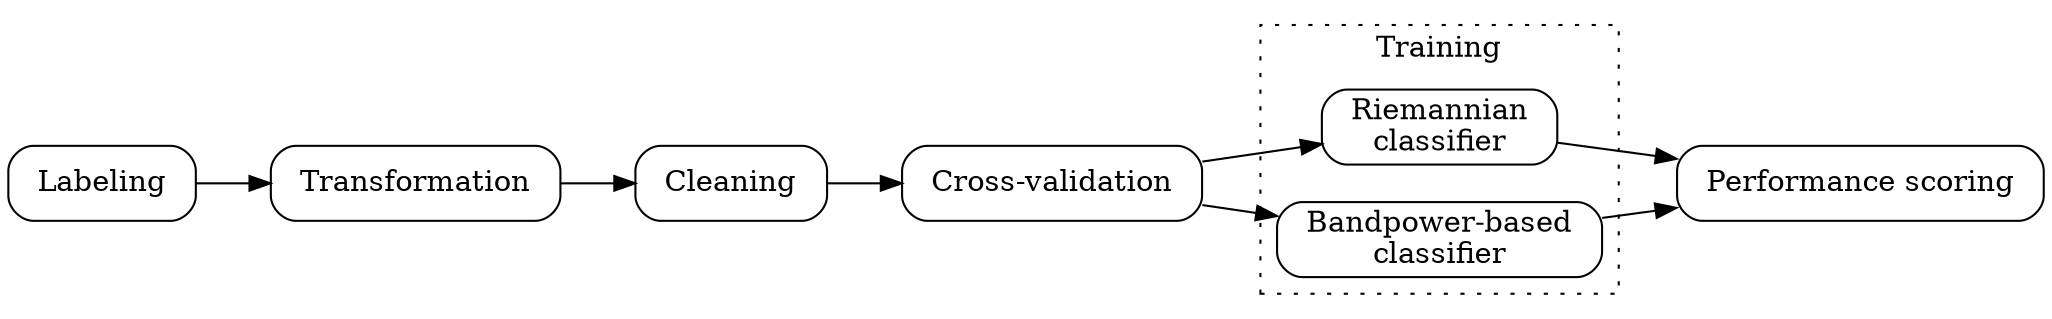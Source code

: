 digraph graphname {
    node [margin="0.2, 0", shape=box, style=rounded];
    rankdir=LR;

    labeling[label="Labeling"];
    labeling -> transformation;

    transformation[label="Transformation"];
    transformation -> cleaning;

    cleaning[label="Cleaning"];
    cleaning -> crossval;

    // Cross validation / train-test split
    crossval[label="Cross-validation"];
    crossval -> trainrie;
    crossval -> trainbp;

    // Training
    trainrie[label="Riemannian\nclassifier"];
    trainbp[label="Bandpower-based\nclassifier"];
    trainrie -> scoring;
    trainbp -> scoring;

    subgraph cluster_training { 
        label="Training";
        style=dotted;
        trainrie; trainbp;
    }

    scoring[label="Performance scoring"];
}
